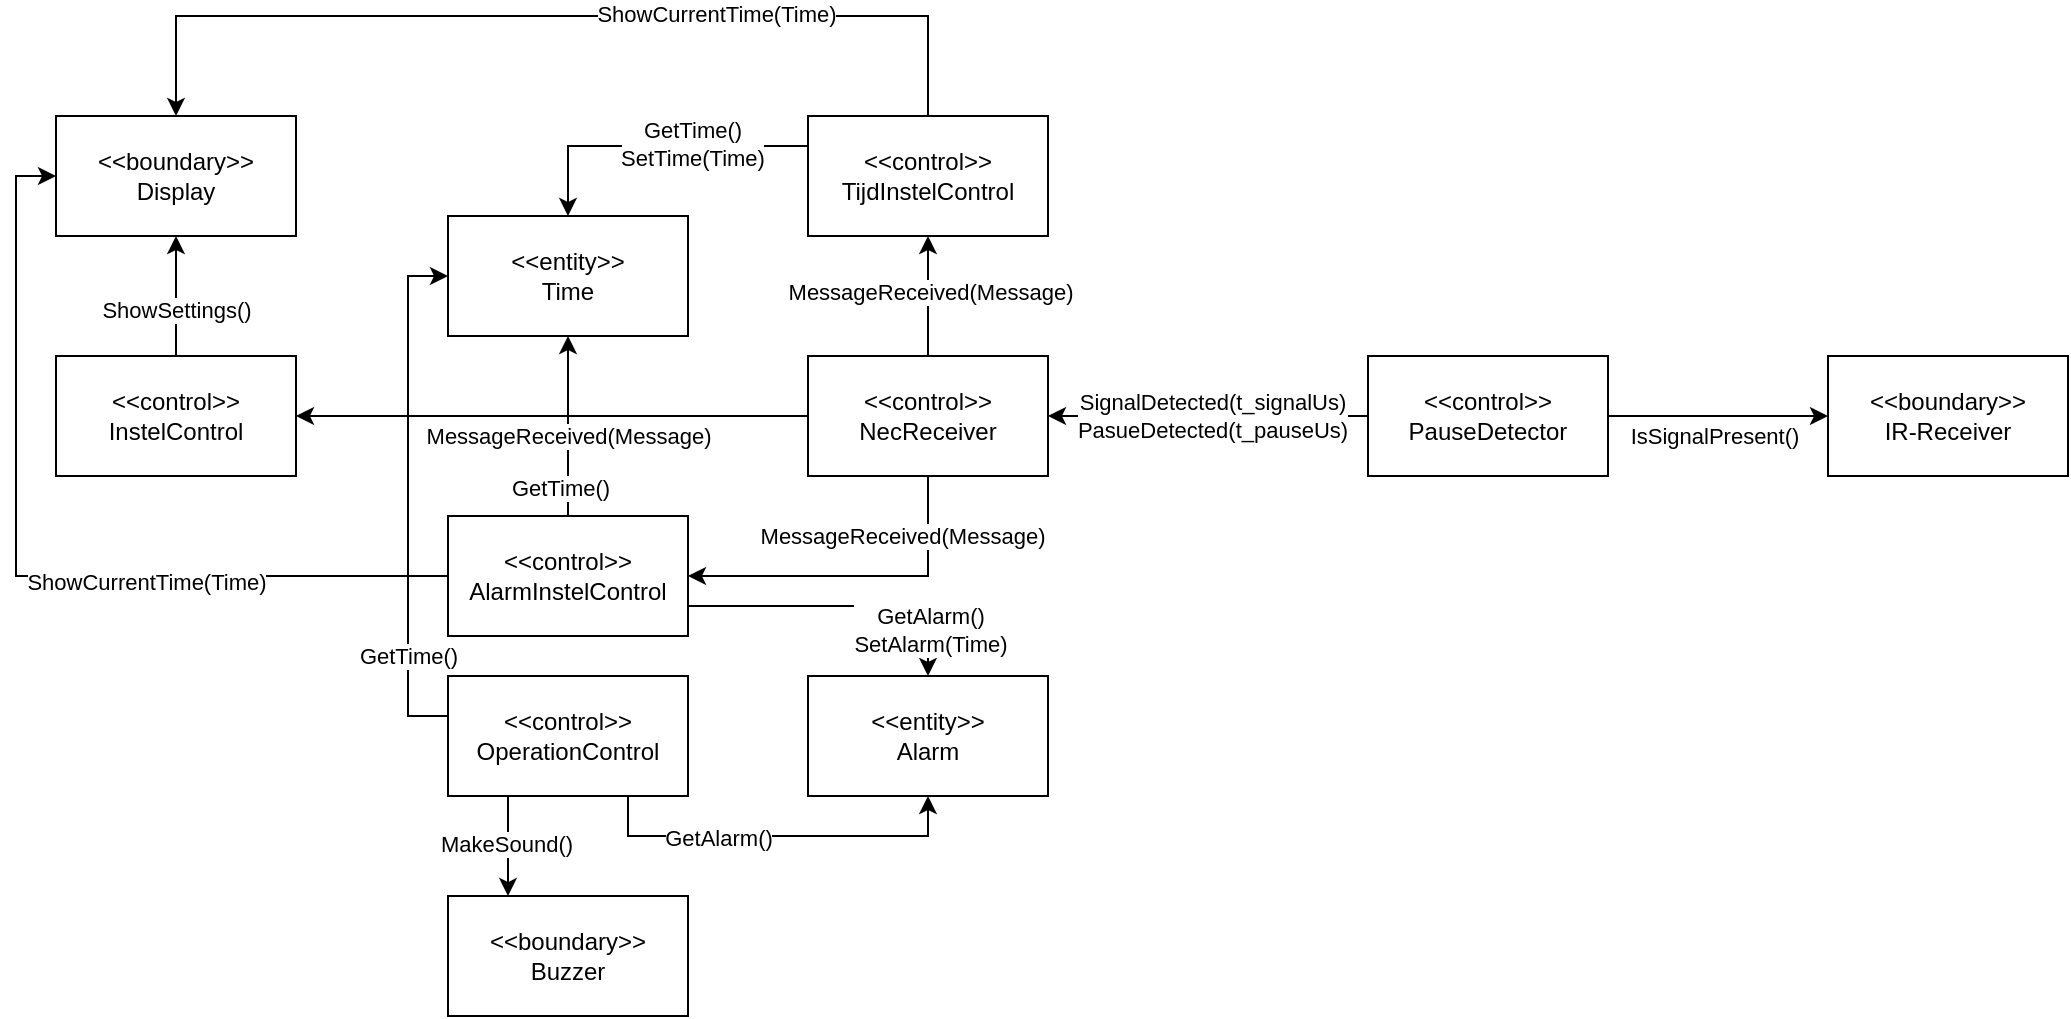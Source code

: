 <mxfile version="26.0.11">
  <diagram name="Pagina-1" id="y9TlppjyEf53RtiNAtn1">
    <mxGraphModel dx="1985" dy="2038" grid="1" gridSize="10" guides="1" tooltips="1" connect="1" arrows="1" fold="1" page="1" pageScale="1" pageWidth="827" pageHeight="1169" math="0" shadow="0">
      <root>
        <mxCell id="0" />
        <mxCell id="1" parent="0" />
        <mxCell id="vog2MQybY8CkKpnvj9uA-33" style="edgeStyle=orthogonalEdgeStyle;rounded=0;orthogonalLoop=1;jettySize=auto;html=1;entryX=0;entryY=0.5;entryDx=0;entryDy=0;" edge="1" parent="1" source="vog2MQybY8CkKpnvj9uA-1" target="vog2MQybY8CkKpnvj9uA-27">
          <mxGeometry relative="1" as="geometry">
            <Array as="points">
              <mxPoint x="590" y="330" />
              <mxPoint x="590" y="110" />
            </Array>
          </mxGeometry>
        </mxCell>
        <mxCell id="vog2MQybY8CkKpnvj9uA-34" value="GetTime()" style="edgeLabel;html=1;align=center;verticalAlign=middle;resizable=0;points=[];" vertex="1" connectable="0" parent="vog2MQybY8CkKpnvj9uA-33">
          <mxGeometry x="-0.72" y="1" relative="1" as="geometry">
            <mxPoint x="1" y="-14" as="offset" />
          </mxGeometry>
        </mxCell>
        <mxCell id="vog2MQybY8CkKpnvj9uA-46" style="edgeStyle=orthogonalEdgeStyle;rounded=0;orthogonalLoop=1;jettySize=auto;html=1;exitX=0.75;exitY=1;exitDx=0;exitDy=0;entryX=0.5;entryY=1;entryDx=0;entryDy=0;" edge="1" parent="1" source="vog2MQybY8CkKpnvj9uA-1" target="vog2MQybY8CkKpnvj9uA-43">
          <mxGeometry relative="1" as="geometry" />
        </mxCell>
        <mxCell id="vog2MQybY8CkKpnvj9uA-47" value="GetAlarm()" style="edgeLabel;html=1;align=center;verticalAlign=middle;resizable=0;points=[];" vertex="1" connectable="0" parent="vog2MQybY8CkKpnvj9uA-46">
          <mxGeometry x="-0.318" y="-1" relative="1" as="geometry">
            <mxPoint as="offset" />
          </mxGeometry>
        </mxCell>
        <mxCell id="vog2MQybY8CkKpnvj9uA-49" style="edgeStyle=orthogonalEdgeStyle;rounded=0;orthogonalLoop=1;jettySize=auto;html=1;exitX=0.25;exitY=1;exitDx=0;exitDy=0;entryX=0.25;entryY=0;entryDx=0;entryDy=0;" edge="1" parent="1" source="vog2MQybY8CkKpnvj9uA-1" target="vog2MQybY8CkKpnvj9uA-6">
          <mxGeometry relative="1" as="geometry" />
        </mxCell>
        <mxCell id="vog2MQybY8CkKpnvj9uA-50" value="MakeSound()" style="edgeLabel;html=1;align=center;verticalAlign=middle;resizable=0;points=[];" vertex="1" connectable="0" parent="vog2MQybY8CkKpnvj9uA-49">
          <mxGeometry x="-0.032" y="-1" relative="1" as="geometry">
            <mxPoint as="offset" />
          </mxGeometry>
        </mxCell>
        <mxCell id="vog2MQybY8CkKpnvj9uA-1" value="&amp;lt;&amp;lt;control&amp;gt;&amp;gt;&lt;div&gt;OperationControl&lt;/div&gt;" style="rounded=0;whiteSpace=wrap;html=1;" vertex="1" parent="1">
          <mxGeometry x="610" y="310" width="120" height="60" as="geometry" />
        </mxCell>
        <mxCell id="vog2MQybY8CkKpnvj9uA-11" style="edgeStyle=orthogonalEdgeStyle;rounded=0;orthogonalLoop=1;jettySize=auto;html=1;entryX=0.5;entryY=1;entryDx=0;entryDy=0;" edge="1" parent="1" source="vog2MQybY8CkKpnvj9uA-2" target="vog2MQybY8CkKpnvj9uA-5">
          <mxGeometry relative="1" as="geometry" />
        </mxCell>
        <mxCell id="vog2MQybY8CkKpnvj9uA-12" value="ShowSettings()" style="edgeLabel;html=1;align=center;verticalAlign=middle;resizable=0;points=[];" vertex="1" connectable="0" parent="vog2MQybY8CkKpnvj9uA-11">
          <mxGeometry x="-0.227" y="1" relative="1" as="geometry">
            <mxPoint x="1" as="offset" />
          </mxGeometry>
        </mxCell>
        <mxCell id="vog2MQybY8CkKpnvj9uA-2" value="&amp;lt;&amp;lt;control&amp;gt;&amp;gt;&lt;div&gt;InstelControl&lt;/div&gt;" style="rounded=0;whiteSpace=wrap;html=1;" vertex="1" parent="1">
          <mxGeometry x="414" y="150" width="120" height="60" as="geometry" />
        </mxCell>
        <mxCell id="vog2MQybY8CkKpnvj9uA-13" style="edgeStyle=orthogonalEdgeStyle;rounded=0;orthogonalLoop=1;jettySize=auto;html=1;entryX=0.5;entryY=0;entryDx=0;entryDy=0;exitX=0.5;exitY=0;exitDx=0;exitDy=0;" edge="1" parent="1" source="vog2MQybY8CkKpnvj9uA-3" target="vog2MQybY8CkKpnvj9uA-5">
          <mxGeometry relative="1" as="geometry">
            <Array as="points">
              <mxPoint x="850" y="-20" />
              <mxPoint x="474" y="-20" />
            </Array>
          </mxGeometry>
        </mxCell>
        <mxCell id="vog2MQybY8CkKpnvj9uA-14" value="ShowCurrentTime(Time)" style="edgeLabel;html=1;align=center;verticalAlign=middle;resizable=0;points=[];" vertex="1" connectable="0" parent="vog2MQybY8CkKpnvj9uA-13">
          <mxGeometry x="-0.345" y="-1" relative="1" as="geometry">
            <mxPoint as="offset" />
          </mxGeometry>
        </mxCell>
        <mxCell id="vog2MQybY8CkKpnvj9uA-29" style="edgeStyle=orthogonalEdgeStyle;rounded=0;orthogonalLoop=1;jettySize=auto;html=1;exitX=0;exitY=0.25;exitDx=0;exitDy=0;entryX=0.5;entryY=0;entryDx=0;entryDy=0;" edge="1" parent="1" source="vog2MQybY8CkKpnvj9uA-3" target="vog2MQybY8CkKpnvj9uA-27">
          <mxGeometry relative="1" as="geometry" />
        </mxCell>
        <mxCell id="vog2MQybY8CkKpnvj9uA-30" value="GetTime()&lt;div&gt;SetTime(Time)&lt;/div&gt;" style="edgeLabel;html=1;align=center;verticalAlign=middle;resizable=0;points=[];" vertex="1" connectable="0" parent="vog2MQybY8CkKpnvj9uA-29">
          <mxGeometry x="0.174" y="-1" relative="1" as="geometry">
            <mxPoint x="33" as="offset" />
          </mxGeometry>
        </mxCell>
        <mxCell id="vog2MQybY8CkKpnvj9uA-3" value="&amp;lt;&amp;lt;control&amp;gt;&amp;gt;&lt;div&gt;TijdInstelControl&lt;/div&gt;" style="rounded=0;whiteSpace=wrap;html=1;" vertex="1" parent="1">
          <mxGeometry x="790" y="30" width="120" height="60" as="geometry" />
        </mxCell>
        <mxCell id="vog2MQybY8CkKpnvj9uA-35" style="edgeStyle=orthogonalEdgeStyle;rounded=0;orthogonalLoop=1;jettySize=auto;html=1;entryX=0;entryY=0.5;entryDx=0;entryDy=0;" edge="1" parent="1" source="vog2MQybY8CkKpnvj9uA-4" target="vog2MQybY8CkKpnvj9uA-5">
          <mxGeometry relative="1" as="geometry" />
        </mxCell>
        <mxCell id="vog2MQybY8CkKpnvj9uA-40" value="ShowCurrentTime(Time)" style="edgeLabel;html=1;align=center;verticalAlign=middle;resizable=0;points=[];" vertex="1" connectable="0" parent="vog2MQybY8CkKpnvj9uA-35">
          <mxGeometry x="-0.306" y="3" relative="1" as="geometry">
            <mxPoint as="offset" />
          </mxGeometry>
        </mxCell>
        <mxCell id="vog2MQybY8CkKpnvj9uA-41" style="edgeStyle=orthogonalEdgeStyle;rounded=0;orthogonalLoop=1;jettySize=auto;html=1;entryX=0.5;entryY=1;entryDx=0;entryDy=0;" edge="1" parent="1" source="vog2MQybY8CkKpnvj9uA-4" target="vog2MQybY8CkKpnvj9uA-27">
          <mxGeometry relative="1" as="geometry" />
        </mxCell>
        <mxCell id="vog2MQybY8CkKpnvj9uA-42" value="GetTime()" style="edgeLabel;html=1;align=center;verticalAlign=middle;resizable=0;points=[];" vertex="1" connectable="0" parent="vog2MQybY8CkKpnvj9uA-41">
          <mxGeometry x="-0.693" y="4" relative="1" as="geometry">
            <mxPoint as="offset" />
          </mxGeometry>
        </mxCell>
        <mxCell id="vog2MQybY8CkKpnvj9uA-44" style="edgeStyle=orthogonalEdgeStyle;rounded=0;orthogonalLoop=1;jettySize=auto;html=1;exitX=1;exitY=0.75;exitDx=0;exitDy=0;entryX=0.5;entryY=0;entryDx=0;entryDy=0;" edge="1" parent="1" source="vog2MQybY8CkKpnvj9uA-4" target="vog2MQybY8CkKpnvj9uA-43">
          <mxGeometry relative="1" as="geometry" />
        </mxCell>
        <mxCell id="vog2MQybY8CkKpnvj9uA-45" value="GetAlarm()&lt;div&gt;SetAlarm(Time)&lt;/div&gt;" style="edgeLabel;html=1;align=center;verticalAlign=middle;resizable=0;points=[];" vertex="1" connectable="0" parent="vog2MQybY8CkKpnvj9uA-44">
          <mxGeometry x="0.699" y="1" relative="1" as="geometry">
            <mxPoint as="offset" />
          </mxGeometry>
        </mxCell>
        <mxCell id="vog2MQybY8CkKpnvj9uA-4" value="&amp;lt;&amp;lt;control&amp;gt;&amp;gt;&lt;div&gt;AlarmInstelControl&lt;/div&gt;" style="rounded=0;whiteSpace=wrap;html=1;" vertex="1" parent="1">
          <mxGeometry x="610" y="230" width="120" height="60" as="geometry" />
        </mxCell>
        <mxCell id="vog2MQybY8CkKpnvj9uA-5" value="&amp;lt;&amp;lt;boundary&amp;gt;&amp;gt;&lt;div&gt;Display&lt;/div&gt;" style="rounded=0;whiteSpace=wrap;html=1;" vertex="1" parent="1">
          <mxGeometry x="414" y="30" width="120" height="60" as="geometry" />
        </mxCell>
        <mxCell id="vog2MQybY8CkKpnvj9uA-6" value="&amp;lt;&amp;lt;boundary&amp;gt;&amp;gt;&lt;div&gt;Buzzer&lt;/div&gt;" style="rounded=0;whiteSpace=wrap;html=1;" vertex="1" parent="1">
          <mxGeometry x="610" y="420" width="120" height="60" as="geometry" />
        </mxCell>
        <mxCell id="vog2MQybY8CkKpnvj9uA-8" style="edgeStyle=orthogonalEdgeStyle;rounded=0;orthogonalLoop=1;jettySize=auto;html=1;entryX=1;entryY=0.5;entryDx=0;entryDy=0;" edge="1" parent="1" source="vog2MQybY8CkKpnvj9uA-7" target="vog2MQybY8CkKpnvj9uA-2">
          <mxGeometry relative="1" as="geometry" />
        </mxCell>
        <mxCell id="vog2MQybY8CkKpnvj9uA-10" value="MessageReceived(Message)" style="edgeLabel;html=1;align=center;verticalAlign=middle;resizable=0;points=[];" vertex="1" connectable="0" parent="vog2MQybY8CkKpnvj9uA-8">
          <mxGeometry x="0.057" y="-1" relative="1" as="geometry">
            <mxPoint x="15" y="11" as="offset" />
          </mxGeometry>
        </mxCell>
        <mxCell id="vog2MQybY8CkKpnvj9uA-17" style="edgeStyle=orthogonalEdgeStyle;rounded=0;orthogonalLoop=1;jettySize=auto;html=1;entryX=0.5;entryY=1;entryDx=0;entryDy=0;" edge="1" parent="1" source="vog2MQybY8CkKpnvj9uA-7" target="vog2MQybY8CkKpnvj9uA-3">
          <mxGeometry relative="1" as="geometry" />
        </mxCell>
        <mxCell id="vog2MQybY8CkKpnvj9uA-18" value="MessageReceived(Message)" style="edgeLabel;html=1;align=center;verticalAlign=middle;resizable=0;points=[];" vertex="1" connectable="0" parent="vog2MQybY8CkKpnvj9uA-17">
          <mxGeometry x="0.08" y="-1" relative="1" as="geometry">
            <mxPoint as="offset" />
          </mxGeometry>
        </mxCell>
        <mxCell id="vog2MQybY8CkKpnvj9uA-37" style="edgeStyle=orthogonalEdgeStyle;rounded=0;orthogonalLoop=1;jettySize=auto;html=1;entryX=1;entryY=0.5;entryDx=0;entryDy=0;" edge="1" parent="1" source="vog2MQybY8CkKpnvj9uA-7" target="vog2MQybY8CkKpnvj9uA-4">
          <mxGeometry relative="1" as="geometry">
            <Array as="points">
              <mxPoint x="850" y="260" />
            </Array>
          </mxGeometry>
        </mxCell>
        <mxCell id="vog2MQybY8CkKpnvj9uA-38" value="MessageReceived(Message)" style="edgeLabel;html=1;align=center;verticalAlign=middle;resizable=0;points=[];" vertex="1" connectable="0" parent="vog2MQybY8CkKpnvj9uA-37">
          <mxGeometry x="-0.109" y="-2" relative="1" as="geometry">
            <mxPoint x="12" y="-18" as="offset" />
          </mxGeometry>
        </mxCell>
        <mxCell id="vog2MQybY8CkKpnvj9uA-7" value="&amp;lt;&amp;lt;control&amp;gt;&amp;gt;&lt;div&gt;NecReceiver&lt;/div&gt;" style="rounded=0;whiteSpace=wrap;html=1;" vertex="1" parent="1">
          <mxGeometry x="790" y="150" width="120" height="60" as="geometry" />
        </mxCell>
        <mxCell id="vog2MQybY8CkKpnvj9uA-27" value="&amp;lt;&amp;lt;entity&amp;gt;&amp;gt;&lt;div&gt;Time&lt;/div&gt;" style="rounded=0;whiteSpace=wrap;html=1;" vertex="1" parent="1">
          <mxGeometry x="610" y="80" width="120" height="60" as="geometry" />
        </mxCell>
        <mxCell id="vog2MQybY8CkKpnvj9uA-43" value="&amp;lt;&amp;lt;entity&amp;gt;&amp;gt;&lt;div&gt;Alarm&lt;/div&gt;" style="rounded=0;whiteSpace=wrap;html=1;" vertex="1" parent="1">
          <mxGeometry x="790" y="310" width="120" height="60" as="geometry" />
        </mxCell>
        <mxCell id="vog2MQybY8CkKpnvj9uA-53" style="edgeStyle=orthogonalEdgeStyle;rounded=0;orthogonalLoop=1;jettySize=auto;html=1;entryX=1;entryY=0.5;entryDx=0;entryDy=0;" edge="1" parent="1" source="vog2MQybY8CkKpnvj9uA-51" target="vog2MQybY8CkKpnvj9uA-7">
          <mxGeometry relative="1" as="geometry" />
        </mxCell>
        <mxCell id="vog2MQybY8CkKpnvj9uA-57" value="SignalDetected(t_signalUs)&lt;div&gt;PasueDetected(t_pauseUs)&lt;/div&gt;" style="edgeLabel;html=1;align=center;verticalAlign=middle;resizable=0;points=[];" vertex="1" connectable="0" parent="vog2MQybY8CkKpnvj9uA-53">
          <mxGeometry x="-0.019" relative="1" as="geometry">
            <mxPoint as="offset" />
          </mxGeometry>
        </mxCell>
        <mxCell id="vog2MQybY8CkKpnvj9uA-54" style="edgeStyle=orthogonalEdgeStyle;rounded=0;orthogonalLoop=1;jettySize=auto;html=1;entryX=0;entryY=0.5;entryDx=0;entryDy=0;" edge="1" parent="1" source="vog2MQybY8CkKpnvj9uA-51" target="vog2MQybY8CkKpnvj9uA-52">
          <mxGeometry relative="1" as="geometry" />
        </mxCell>
        <mxCell id="vog2MQybY8CkKpnvj9uA-55" value="IsSignalPresent()" style="edgeLabel;html=1;align=center;verticalAlign=middle;resizable=0;points=[];" vertex="1" connectable="0" parent="vog2MQybY8CkKpnvj9uA-54">
          <mxGeometry x="0.381" y="-1" relative="1" as="geometry">
            <mxPoint x="-23" y="9" as="offset" />
          </mxGeometry>
        </mxCell>
        <mxCell id="vog2MQybY8CkKpnvj9uA-51" value="&amp;lt;&amp;lt;control&amp;gt;&amp;gt;&lt;div&gt;PauseDetector&lt;/div&gt;" style="rounded=0;whiteSpace=wrap;html=1;" vertex="1" parent="1">
          <mxGeometry x="1070" y="150" width="120" height="60" as="geometry" />
        </mxCell>
        <mxCell id="vog2MQybY8CkKpnvj9uA-52" value="&amp;lt;&amp;lt;boundary&amp;gt;&amp;gt;&lt;div&gt;IR-Receiver&lt;/div&gt;" style="rounded=0;whiteSpace=wrap;html=1;" vertex="1" parent="1">
          <mxGeometry x="1300" y="150" width="120" height="60" as="geometry" />
        </mxCell>
      </root>
    </mxGraphModel>
  </diagram>
</mxfile>
